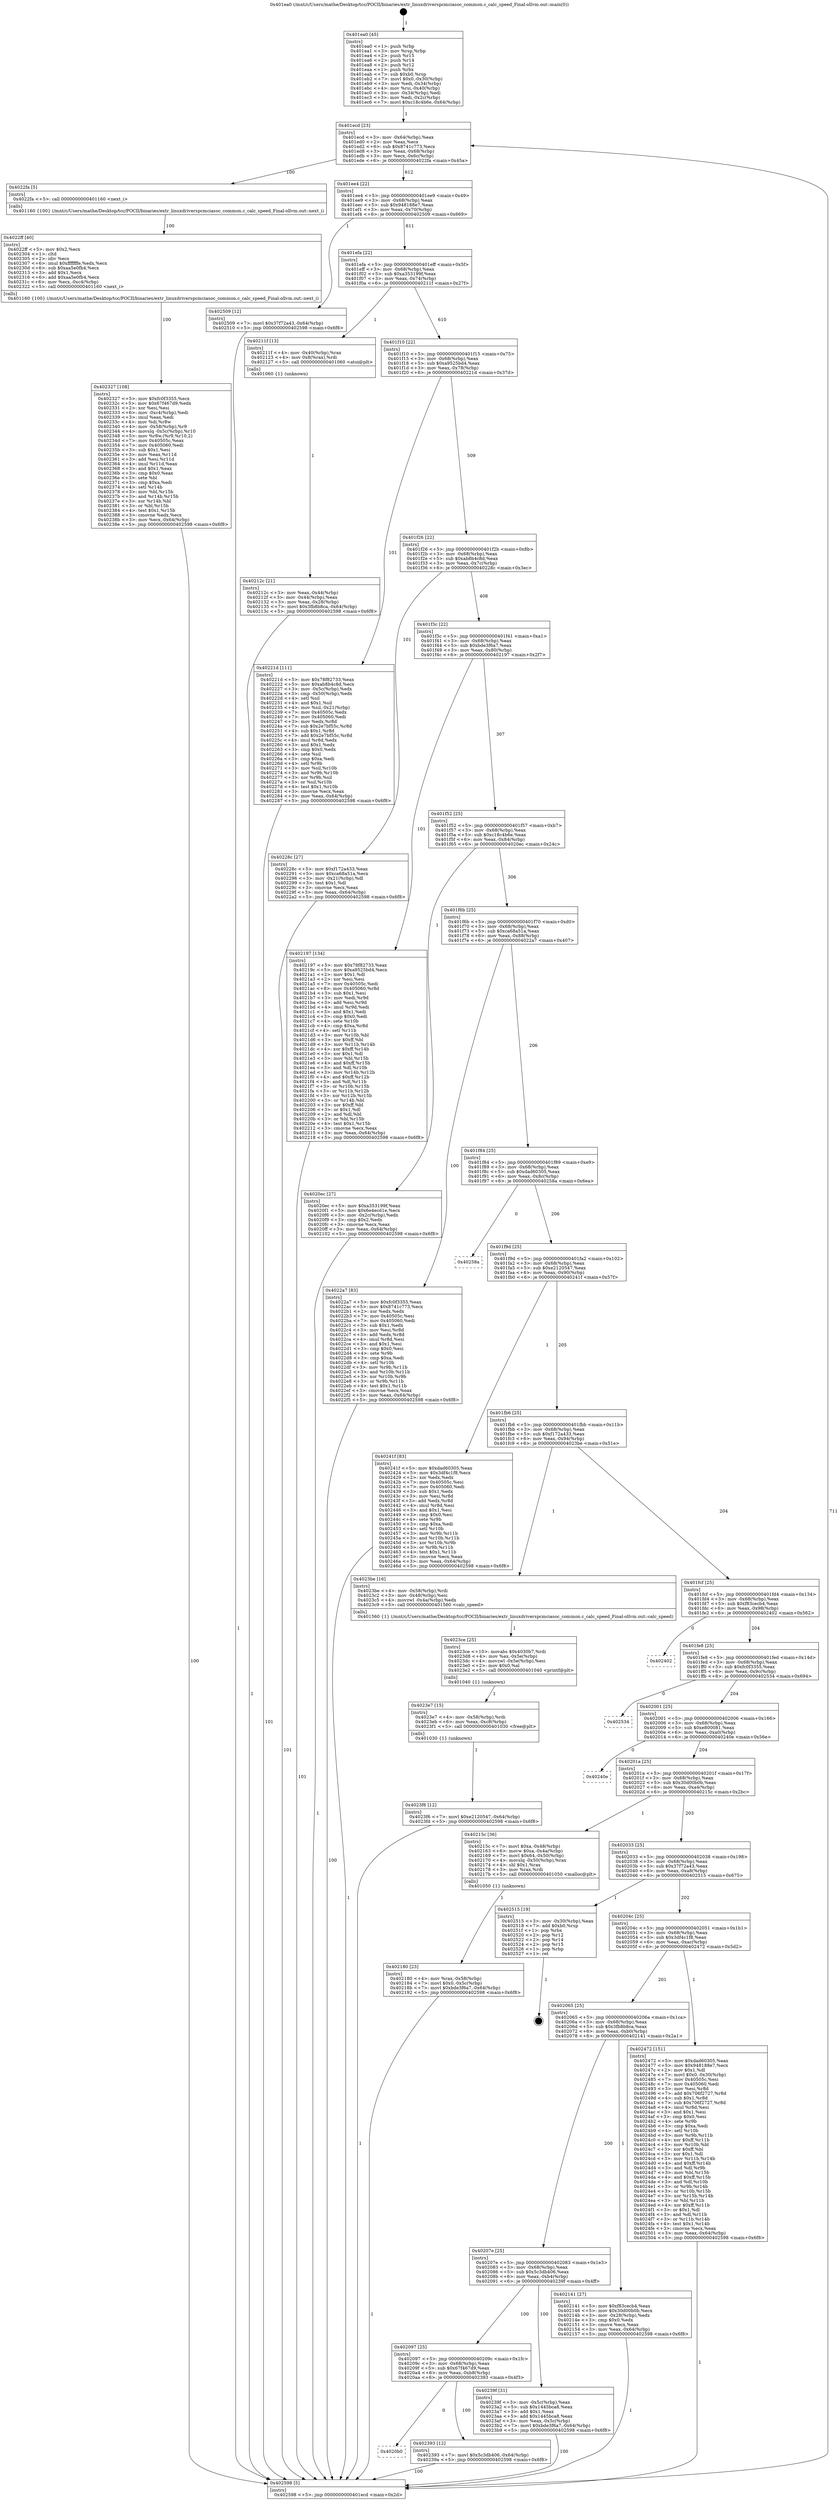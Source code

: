 digraph "0x401ea0" {
  label = "0x401ea0 (/mnt/c/Users/mathe/Desktop/tcc/POCII/binaries/extr_linuxdriverspcmciasoc_common.c_calc_speed_Final-ollvm.out::main(0))"
  labelloc = "t"
  node[shape=record]

  Entry [label="",width=0.3,height=0.3,shape=circle,fillcolor=black,style=filled]
  "0x401ecd" [label="{
     0x401ecd [23]\l
     | [instrs]\l
     &nbsp;&nbsp;0x401ecd \<+3\>: mov -0x64(%rbp),%eax\l
     &nbsp;&nbsp;0x401ed0 \<+2\>: mov %eax,%ecx\l
     &nbsp;&nbsp;0x401ed2 \<+6\>: sub $0x8741c773,%ecx\l
     &nbsp;&nbsp;0x401ed8 \<+3\>: mov %eax,-0x68(%rbp)\l
     &nbsp;&nbsp;0x401edb \<+3\>: mov %ecx,-0x6c(%rbp)\l
     &nbsp;&nbsp;0x401ede \<+6\>: je 00000000004022fa \<main+0x45a\>\l
  }"]
  "0x4022fa" [label="{
     0x4022fa [5]\l
     | [instrs]\l
     &nbsp;&nbsp;0x4022fa \<+5\>: call 0000000000401160 \<next_i\>\l
     | [calls]\l
     &nbsp;&nbsp;0x401160 \{100\} (/mnt/c/Users/mathe/Desktop/tcc/POCII/binaries/extr_linuxdriverspcmciasoc_common.c_calc_speed_Final-ollvm.out::next_i)\l
  }"]
  "0x401ee4" [label="{
     0x401ee4 [22]\l
     | [instrs]\l
     &nbsp;&nbsp;0x401ee4 \<+5\>: jmp 0000000000401ee9 \<main+0x49\>\l
     &nbsp;&nbsp;0x401ee9 \<+3\>: mov -0x68(%rbp),%eax\l
     &nbsp;&nbsp;0x401eec \<+5\>: sub $0x948188e7,%eax\l
     &nbsp;&nbsp;0x401ef1 \<+3\>: mov %eax,-0x70(%rbp)\l
     &nbsp;&nbsp;0x401ef4 \<+6\>: je 0000000000402509 \<main+0x669\>\l
  }"]
  Exit [label="",width=0.3,height=0.3,shape=circle,fillcolor=black,style=filled,peripheries=2]
  "0x402509" [label="{
     0x402509 [12]\l
     | [instrs]\l
     &nbsp;&nbsp;0x402509 \<+7\>: movl $0x37f72a43,-0x64(%rbp)\l
     &nbsp;&nbsp;0x402510 \<+5\>: jmp 0000000000402598 \<main+0x6f8\>\l
  }"]
  "0x401efa" [label="{
     0x401efa [22]\l
     | [instrs]\l
     &nbsp;&nbsp;0x401efa \<+5\>: jmp 0000000000401eff \<main+0x5f\>\l
     &nbsp;&nbsp;0x401eff \<+3\>: mov -0x68(%rbp),%eax\l
     &nbsp;&nbsp;0x401f02 \<+5\>: sub $0xa353199f,%eax\l
     &nbsp;&nbsp;0x401f07 \<+3\>: mov %eax,-0x74(%rbp)\l
     &nbsp;&nbsp;0x401f0a \<+6\>: je 000000000040211f \<main+0x27f\>\l
  }"]
  "0x4023f6" [label="{
     0x4023f6 [12]\l
     | [instrs]\l
     &nbsp;&nbsp;0x4023f6 \<+7\>: movl $0xe2120547,-0x64(%rbp)\l
     &nbsp;&nbsp;0x4023fd \<+5\>: jmp 0000000000402598 \<main+0x6f8\>\l
  }"]
  "0x40211f" [label="{
     0x40211f [13]\l
     | [instrs]\l
     &nbsp;&nbsp;0x40211f \<+4\>: mov -0x40(%rbp),%rax\l
     &nbsp;&nbsp;0x402123 \<+4\>: mov 0x8(%rax),%rdi\l
     &nbsp;&nbsp;0x402127 \<+5\>: call 0000000000401060 \<atoi@plt\>\l
     | [calls]\l
     &nbsp;&nbsp;0x401060 \{1\} (unknown)\l
  }"]
  "0x401f10" [label="{
     0x401f10 [22]\l
     | [instrs]\l
     &nbsp;&nbsp;0x401f10 \<+5\>: jmp 0000000000401f15 \<main+0x75\>\l
     &nbsp;&nbsp;0x401f15 \<+3\>: mov -0x68(%rbp),%eax\l
     &nbsp;&nbsp;0x401f18 \<+5\>: sub $0xa9525bd4,%eax\l
     &nbsp;&nbsp;0x401f1d \<+3\>: mov %eax,-0x78(%rbp)\l
     &nbsp;&nbsp;0x401f20 \<+6\>: je 000000000040221d \<main+0x37d\>\l
  }"]
  "0x4023e7" [label="{
     0x4023e7 [15]\l
     | [instrs]\l
     &nbsp;&nbsp;0x4023e7 \<+4\>: mov -0x58(%rbp),%rdi\l
     &nbsp;&nbsp;0x4023eb \<+6\>: mov %eax,-0xc8(%rbp)\l
     &nbsp;&nbsp;0x4023f1 \<+5\>: call 0000000000401030 \<free@plt\>\l
     | [calls]\l
     &nbsp;&nbsp;0x401030 \{1\} (unknown)\l
  }"]
  "0x40221d" [label="{
     0x40221d [111]\l
     | [instrs]\l
     &nbsp;&nbsp;0x40221d \<+5\>: mov $0x78f82733,%eax\l
     &nbsp;&nbsp;0x402222 \<+5\>: mov $0xab8b4c8d,%ecx\l
     &nbsp;&nbsp;0x402227 \<+3\>: mov -0x5c(%rbp),%edx\l
     &nbsp;&nbsp;0x40222a \<+3\>: cmp -0x50(%rbp),%edx\l
     &nbsp;&nbsp;0x40222d \<+4\>: setl %sil\l
     &nbsp;&nbsp;0x402231 \<+4\>: and $0x1,%sil\l
     &nbsp;&nbsp;0x402235 \<+4\>: mov %sil,-0x21(%rbp)\l
     &nbsp;&nbsp;0x402239 \<+7\>: mov 0x40505c,%edx\l
     &nbsp;&nbsp;0x402240 \<+7\>: mov 0x405060,%edi\l
     &nbsp;&nbsp;0x402247 \<+3\>: mov %edx,%r8d\l
     &nbsp;&nbsp;0x40224a \<+7\>: sub $0x2e7bf55c,%r8d\l
     &nbsp;&nbsp;0x402251 \<+4\>: sub $0x1,%r8d\l
     &nbsp;&nbsp;0x402255 \<+7\>: add $0x2e7bf55c,%r8d\l
     &nbsp;&nbsp;0x40225c \<+4\>: imul %r8d,%edx\l
     &nbsp;&nbsp;0x402260 \<+3\>: and $0x1,%edx\l
     &nbsp;&nbsp;0x402263 \<+3\>: cmp $0x0,%edx\l
     &nbsp;&nbsp;0x402266 \<+4\>: sete %sil\l
     &nbsp;&nbsp;0x40226a \<+3\>: cmp $0xa,%edi\l
     &nbsp;&nbsp;0x40226d \<+4\>: setl %r9b\l
     &nbsp;&nbsp;0x402271 \<+3\>: mov %sil,%r10b\l
     &nbsp;&nbsp;0x402274 \<+3\>: and %r9b,%r10b\l
     &nbsp;&nbsp;0x402277 \<+3\>: xor %r9b,%sil\l
     &nbsp;&nbsp;0x40227a \<+3\>: or %sil,%r10b\l
     &nbsp;&nbsp;0x40227d \<+4\>: test $0x1,%r10b\l
     &nbsp;&nbsp;0x402281 \<+3\>: cmovne %ecx,%eax\l
     &nbsp;&nbsp;0x402284 \<+3\>: mov %eax,-0x64(%rbp)\l
     &nbsp;&nbsp;0x402287 \<+5\>: jmp 0000000000402598 \<main+0x6f8\>\l
  }"]
  "0x401f26" [label="{
     0x401f26 [22]\l
     | [instrs]\l
     &nbsp;&nbsp;0x401f26 \<+5\>: jmp 0000000000401f2b \<main+0x8b\>\l
     &nbsp;&nbsp;0x401f2b \<+3\>: mov -0x68(%rbp),%eax\l
     &nbsp;&nbsp;0x401f2e \<+5\>: sub $0xab8b4c8d,%eax\l
     &nbsp;&nbsp;0x401f33 \<+3\>: mov %eax,-0x7c(%rbp)\l
     &nbsp;&nbsp;0x401f36 \<+6\>: je 000000000040228c \<main+0x3ec\>\l
  }"]
  "0x4023ce" [label="{
     0x4023ce [25]\l
     | [instrs]\l
     &nbsp;&nbsp;0x4023ce \<+10\>: movabs $0x4030b7,%rdi\l
     &nbsp;&nbsp;0x4023d8 \<+4\>: mov %ax,-0x5e(%rbp)\l
     &nbsp;&nbsp;0x4023dc \<+4\>: movzwl -0x5e(%rbp),%esi\l
     &nbsp;&nbsp;0x4023e0 \<+2\>: mov $0x0,%al\l
     &nbsp;&nbsp;0x4023e2 \<+5\>: call 0000000000401040 \<printf@plt\>\l
     | [calls]\l
     &nbsp;&nbsp;0x401040 \{1\} (unknown)\l
  }"]
  "0x40228c" [label="{
     0x40228c [27]\l
     | [instrs]\l
     &nbsp;&nbsp;0x40228c \<+5\>: mov $0xf172a433,%eax\l
     &nbsp;&nbsp;0x402291 \<+5\>: mov $0xca68a51a,%ecx\l
     &nbsp;&nbsp;0x402296 \<+3\>: mov -0x21(%rbp),%dl\l
     &nbsp;&nbsp;0x402299 \<+3\>: test $0x1,%dl\l
     &nbsp;&nbsp;0x40229c \<+3\>: cmovne %ecx,%eax\l
     &nbsp;&nbsp;0x40229f \<+3\>: mov %eax,-0x64(%rbp)\l
     &nbsp;&nbsp;0x4022a2 \<+5\>: jmp 0000000000402598 \<main+0x6f8\>\l
  }"]
  "0x401f3c" [label="{
     0x401f3c [22]\l
     | [instrs]\l
     &nbsp;&nbsp;0x401f3c \<+5\>: jmp 0000000000401f41 \<main+0xa1\>\l
     &nbsp;&nbsp;0x401f41 \<+3\>: mov -0x68(%rbp),%eax\l
     &nbsp;&nbsp;0x401f44 \<+5\>: sub $0xbde3f6a7,%eax\l
     &nbsp;&nbsp;0x401f49 \<+3\>: mov %eax,-0x80(%rbp)\l
     &nbsp;&nbsp;0x401f4c \<+6\>: je 0000000000402197 \<main+0x2f7\>\l
  }"]
  "0x4020b0" [label="{
     0x4020b0\l
  }", style=dashed]
  "0x402197" [label="{
     0x402197 [134]\l
     | [instrs]\l
     &nbsp;&nbsp;0x402197 \<+5\>: mov $0x78f82733,%eax\l
     &nbsp;&nbsp;0x40219c \<+5\>: mov $0xa9525bd4,%ecx\l
     &nbsp;&nbsp;0x4021a1 \<+2\>: mov $0x1,%dl\l
     &nbsp;&nbsp;0x4021a3 \<+2\>: xor %esi,%esi\l
     &nbsp;&nbsp;0x4021a5 \<+7\>: mov 0x40505c,%edi\l
     &nbsp;&nbsp;0x4021ac \<+8\>: mov 0x405060,%r8d\l
     &nbsp;&nbsp;0x4021b4 \<+3\>: sub $0x1,%esi\l
     &nbsp;&nbsp;0x4021b7 \<+3\>: mov %edi,%r9d\l
     &nbsp;&nbsp;0x4021ba \<+3\>: add %esi,%r9d\l
     &nbsp;&nbsp;0x4021bd \<+4\>: imul %r9d,%edi\l
     &nbsp;&nbsp;0x4021c1 \<+3\>: and $0x1,%edi\l
     &nbsp;&nbsp;0x4021c4 \<+3\>: cmp $0x0,%edi\l
     &nbsp;&nbsp;0x4021c7 \<+4\>: sete %r10b\l
     &nbsp;&nbsp;0x4021cb \<+4\>: cmp $0xa,%r8d\l
     &nbsp;&nbsp;0x4021cf \<+4\>: setl %r11b\l
     &nbsp;&nbsp;0x4021d3 \<+3\>: mov %r10b,%bl\l
     &nbsp;&nbsp;0x4021d6 \<+3\>: xor $0xff,%bl\l
     &nbsp;&nbsp;0x4021d9 \<+3\>: mov %r11b,%r14b\l
     &nbsp;&nbsp;0x4021dc \<+4\>: xor $0xff,%r14b\l
     &nbsp;&nbsp;0x4021e0 \<+3\>: xor $0x1,%dl\l
     &nbsp;&nbsp;0x4021e3 \<+3\>: mov %bl,%r15b\l
     &nbsp;&nbsp;0x4021e6 \<+4\>: and $0xff,%r15b\l
     &nbsp;&nbsp;0x4021ea \<+3\>: and %dl,%r10b\l
     &nbsp;&nbsp;0x4021ed \<+3\>: mov %r14b,%r12b\l
     &nbsp;&nbsp;0x4021f0 \<+4\>: and $0xff,%r12b\l
     &nbsp;&nbsp;0x4021f4 \<+3\>: and %dl,%r11b\l
     &nbsp;&nbsp;0x4021f7 \<+3\>: or %r10b,%r15b\l
     &nbsp;&nbsp;0x4021fa \<+3\>: or %r11b,%r12b\l
     &nbsp;&nbsp;0x4021fd \<+3\>: xor %r12b,%r15b\l
     &nbsp;&nbsp;0x402200 \<+3\>: or %r14b,%bl\l
     &nbsp;&nbsp;0x402203 \<+3\>: xor $0xff,%bl\l
     &nbsp;&nbsp;0x402206 \<+3\>: or $0x1,%dl\l
     &nbsp;&nbsp;0x402209 \<+2\>: and %dl,%bl\l
     &nbsp;&nbsp;0x40220b \<+3\>: or %bl,%r15b\l
     &nbsp;&nbsp;0x40220e \<+4\>: test $0x1,%r15b\l
     &nbsp;&nbsp;0x402212 \<+3\>: cmovne %ecx,%eax\l
     &nbsp;&nbsp;0x402215 \<+3\>: mov %eax,-0x64(%rbp)\l
     &nbsp;&nbsp;0x402218 \<+5\>: jmp 0000000000402598 \<main+0x6f8\>\l
  }"]
  "0x401f52" [label="{
     0x401f52 [25]\l
     | [instrs]\l
     &nbsp;&nbsp;0x401f52 \<+5\>: jmp 0000000000401f57 \<main+0xb7\>\l
     &nbsp;&nbsp;0x401f57 \<+3\>: mov -0x68(%rbp),%eax\l
     &nbsp;&nbsp;0x401f5a \<+5\>: sub $0xc18c4b6e,%eax\l
     &nbsp;&nbsp;0x401f5f \<+6\>: mov %eax,-0x84(%rbp)\l
     &nbsp;&nbsp;0x401f65 \<+6\>: je 00000000004020ec \<main+0x24c\>\l
  }"]
  "0x402393" [label="{
     0x402393 [12]\l
     | [instrs]\l
     &nbsp;&nbsp;0x402393 \<+7\>: movl $0x5c3db406,-0x64(%rbp)\l
     &nbsp;&nbsp;0x40239a \<+5\>: jmp 0000000000402598 \<main+0x6f8\>\l
  }"]
  "0x4020ec" [label="{
     0x4020ec [27]\l
     | [instrs]\l
     &nbsp;&nbsp;0x4020ec \<+5\>: mov $0xa353199f,%eax\l
     &nbsp;&nbsp;0x4020f1 \<+5\>: mov $0x6e4ecd1e,%ecx\l
     &nbsp;&nbsp;0x4020f6 \<+3\>: mov -0x2c(%rbp),%edx\l
     &nbsp;&nbsp;0x4020f9 \<+3\>: cmp $0x2,%edx\l
     &nbsp;&nbsp;0x4020fc \<+3\>: cmovne %ecx,%eax\l
     &nbsp;&nbsp;0x4020ff \<+3\>: mov %eax,-0x64(%rbp)\l
     &nbsp;&nbsp;0x402102 \<+5\>: jmp 0000000000402598 \<main+0x6f8\>\l
  }"]
  "0x401f6b" [label="{
     0x401f6b [25]\l
     | [instrs]\l
     &nbsp;&nbsp;0x401f6b \<+5\>: jmp 0000000000401f70 \<main+0xd0\>\l
     &nbsp;&nbsp;0x401f70 \<+3\>: mov -0x68(%rbp),%eax\l
     &nbsp;&nbsp;0x401f73 \<+5\>: sub $0xca68a51a,%eax\l
     &nbsp;&nbsp;0x401f78 \<+6\>: mov %eax,-0x88(%rbp)\l
     &nbsp;&nbsp;0x401f7e \<+6\>: je 00000000004022a7 \<main+0x407\>\l
  }"]
  "0x402598" [label="{
     0x402598 [5]\l
     | [instrs]\l
     &nbsp;&nbsp;0x402598 \<+5\>: jmp 0000000000401ecd \<main+0x2d\>\l
  }"]
  "0x401ea0" [label="{
     0x401ea0 [45]\l
     | [instrs]\l
     &nbsp;&nbsp;0x401ea0 \<+1\>: push %rbp\l
     &nbsp;&nbsp;0x401ea1 \<+3\>: mov %rsp,%rbp\l
     &nbsp;&nbsp;0x401ea4 \<+2\>: push %r15\l
     &nbsp;&nbsp;0x401ea6 \<+2\>: push %r14\l
     &nbsp;&nbsp;0x401ea8 \<+2\>: push %r12\l
     &nbsp;&nbsp;0x401eaa \<+1\>: push %rbx\l
     &nbsp;&nbsp;0x401eab \<+7\>: sub $0xb0,%rsp\l
     &nbsp;&nbsp;0x401eb2 \<+7\>: movl $0x0,-0x30(%rbp)\l
     &nbsp;&nbsp;0x401eb9 \<+3\>: mov %edi,-0x34(%rbp)\l
     &nbsp;&nbsp;0x401ebc \<+4\>: mov %rsi,-0x40(%rbp)\l
     &nbsp;&nbsp;0x401ec0 \<+3\>: mov -0x34(%rbp),%edi\l
     &nbsp;&nbsp;0x401ec3 \<+3\>: mov %edi,-0x2c(%rbp)\l
     &nbsp;&nbsp;0x401ec6 \<+7\>: movl $0xc18c4b6e,-0x64(%rbp)\l
  }"]
  "0x40212c" [label="{
     0x40212c [21]\l
     | [instrs]\l
     &nbsp;&nbsp;0x40212c \<+3\>: mov %eax,-0x44(%rbp)\l
     &nbsp;&nbsp;0x40212f \<+3\>: mov -0x44(%rbp),%eax\l
     &nbsp;&nbsp;0x402132 \<+3\>: mov %eax,-0x28(%rbp)\l
     &nbsp;&nbsp;0x402135 \<+7\>: movl $0x3fb8b8ca,-0x64(%rbp)\l
     &nbsp;&nbsp;0x40213c \<+5\>: jmp 0000000000402598 \<main+0x6f8\>\l
  }"]
  "0x402097" [label="{
     0x402097 [25]\l
     | [instrs]\l
     &nbsp;&nbsp;0x402097 \<+5\>: jmp 000000000040209c \<main+0x1fc\>\l
     &nbsp;&nbsp;0x40209c \<+3\>: mov -0x68(%rbp),%eax\l
     &nbsp;&nbsp;0x40209f \<+5\>: sub $0x67f467d9,%eax\l
     &nbsp;&nbsp;0x4020a4 \<+6\>: mov %eax,-0xb8(%rbp)\l
     &nbsp;&nbsp;0x4020aa \<+6\>: je 0000000000402393 \<main+0x4f3\>\l
  }"]
  "0x4022a7" [label="{
     0x4022a7 [83]\l
     | [instrs]\l
     &nbsp;&nbsp;0x4022a7 \<+5\>: mov $0xfc0f3355,%eax\l
     &nbsp;&nbsp;0x4022ac \<+5\>: mov $0x8741c773,%ecx\l
     &nbsp;&nbsp;0x4022b1 \<+2\>: xor %edx,%edx\l
     &nbsp;&nbsp;0x4022b3 \<+7\>: mov 0x40505c,%esi\l
     &nbsp;&nbsp;0x4022ba \<+7\>: mov 0x405060,%edi\l
     &nbsp;&nbsp;0x4022c1 \<+3\>: sub $0x1,%edx\l
     &nbsp;&nbsp;0x4022c4 \<+3\>: mov %esi,%r8d\l
     &nbsp;&nbsp;0x4022c7 \<+3\>: add %edx,%r8d\l
     &nbsp;&nbsp;0x4022ca \<+4\>: imul %r8d,%esi\l
     &nbsp;&nbsp;0x4022ce \<+3\>: and $0x1,%esi\l
     &nbsp;&nbsp;0x4022d1 \<+3\>: cmp $0x0,%esi\l
     &nbsp;&nbsp;0x4022d4 \<+4\>: sete %r9b\l
     &nbsp;&nbsp;0x4022d8 \<+3\>: cmp $0xa,%edi\l
     &nbsp;&nbsp;0x4022db \<+4\>: setl %r10b\l
     &nbsp;&nbsp;0x4022df \<+3\>: mov %r9b,%r11b\l
     &nbsp;&nbsp;0x4022e2 \<+3\>: and %r10b,%r11b\l
     &nbsp;&nbsp;0x4022e5 \<+3\>: xor %r10b,%r9b\l
     &nbsp;&nbsp;0x4022e8 \<+3\>: or %r9b,%r11b\l
     &nbsp;&nbsp;0x4022eb \<+4\>: test $0x1,%r11b\l
     &nbsp;&nbsp;0x4022ef \<+3\>: cmovne %ecx,%eax\l
     &nbsp;&nbsp;0x4022f2 \<+3\>: mov %eax,-0x64(%rbp)\l
     &nbsp;&nbsp;0x4022f5 \<+5\>: jmp 0000000000402598 \<main+0x6f8\>\l
  }"]
  "0x401f84" [label="{
     0x401f84 [25]\l
     | [instrs]\l
     &nbsp;&nbsp;0x401f84 \<+5\>: jmp 0000000000401f89 \<main+0xe9\>\l
     &nbsp;&nbsp;0x401f89 \<+3\>: mov -0x68(%rbp),%eax\l
     &nbsp;&nbsp;0x401f8c \<+5\>: sub $0xdad60305,%eax\l
     &nbsp;&nbsp;0x401f91 \<+6\>: mov %eax,-0x8c(%rbp)\l
     &nbsp;&nbsp;0x401f97 \<+6\>: je 000000000040258a \<main+0x6ea\>\l
  }"]
  "0x40239f" [label="{
     0x40239f [31]\l
     | [instrs]\l
     &nbsp;&nbsp;0x40239f \<+3\>: mov -0x5c(%rbp),%eax\l
     &nbsp;&nbsp;0x4023a2 \<+5\>: sub $0x1445bca8,%eax\l
     &nbsp;&nbsp;0x4023a7 \<+3\>: add $0x1,%eax\l
     &nbsp;&nbsp;0x4023aa \<+5\>: add $0x1445bca8,%eax\l
     &nbsp;&nbsp;0x4023af \<+3\>: mov %eax,-0x5c(%rbp)\l
     &nbsp;&nbsp;0x4023b2 \<+7\>: movl $0xbde3f6a7,-0x64(%rbp)\l
     &nbsp;&nbsp;0x4023b9 \<+5\>: jmp 0000000000402598 \<main+0x6f8\>\l
  }"]
  "0x40258a" [label="{
     0x40258a\l
  }", style=dashed]
  "0x401f9d" [label="{
     0x401f9d [25]\l
     | [instrs]\l
     &nbsp;&nbsp;0x401f9d \<+5\>: jmp 0000000000401fa2 \<main+0x102\>\l
     &nbsp;&nbsp;0x401fa2 \<+3\>: mov -0x68(%rbp),%eax\l
     &nbsp;&nbsp;0x401fa5 \<+5\>: sub $0xe2120547,%eax\l
     &nbsp;&nbsp;0x401faa \<+6\>: mov %eax,-0x90(%rbp)\l
     &nbsp;&nbsp;0x401fb0 \<+6\>: je 000000000040241f \<main+0x57f\>\l
  }"]
  "0x402327" [label="{
     0x402327 [108]\l
     | [instrs]\l
     &nbsp;&nbsp;0x402327 \<+5\>: mov $0xfc0f3355,%ecx\l
     &nbsp;&nbsp;0x40232c \<+5\>: mov $0x67f467d9,%edx\l
     &nbsp;&nbsp;0x402331 \<+2\>: xor %esi,%esi\l
     &nbsp;&nbsp;0x402333 \<+6\>: mov -0xc4(%rbp),%edi\l
     &nbsp;&nbsp;0x402339 \<+3\>: imul %eax,%edi\l
     &nbsp;&nbsp;0x40233c \<+4\>: mov %di,%r8w\l
     &nbsp;&nbsp;0x402340 \<+4\>: mov -0x58(%rbp),%r9\l
     &nbsp;&nbsp;0x402344 \<+4\>: movslq -0x5c(%rbp),%r10\l
     &nbsp;&nbsp;0x402348 \<+5\>: mov %r8w,(%r9,%r10,2)\l
     &nbsp;&nbsp;0x40234d \<+7\>: mov 0x40505c,%eax\l
     &nbsp;&nbsp;0x402354 \<+7\>: mov 0x405060,%edi\l
     &nbsp;&nbsp;0x40235b \<+3\>: sub $0x1,%esi\l
     &nbsp;&nbsp;0x40235e \<+3\>: mov %eax,%r11d\l
     &nbsp;&nbsp;0x402361 \<+3\>: add %esi,%r11d\l
     &nbsp;&nbsp;0x402364 \<+4\>: imul %r11d,%eax\l
     &nbsp;&nbsp;0x402368 \<+3\>: and $0x1,%eax\l
     &nbsp;&nbsp;0x40236b \<+3\>: cmp $0x0,%eax\l
     &nbsp;&nbsp;0x40236e \<+3\>: sete %bl\l
     &nbsp;&nbsp;0x402371 \<+3\>: cmp $0xa,%edi\l
     &nbsp;&nbsp;0x402374 \<+4\>: setl %r14b\l
     &nbsp;&nbsp;0x402378 \<+3\>: mov %bl,%r15b\l
     &nbsp;&nbsp;0x40237b \<+3\>: and %r14b,%r15b\l
     &nbsp;&nbsp;0x40237e \<+3\>: xor %r14b,%bl\l
     &nbsp;&nbsp;0x402381 \<+3\>: or %bl,%r15b\l
     &nbsp;&nbsp;0x402384 \<+4\>: test $0x1,%r15b\l
     &nbsp;&nbsp;0x402388 \<+3\>: cmovne %edx,%ecx\l
     &nbsp;&nbsp;0x40238b \<+3\>: mov %ecx,-0x64(%rbp)\l
     &nbsp;&nbsp;0x40238e \<+5\>: jmp 0000000000402598 \<main+0x6f8\>\l
  }"]
  "0x40241f" [label="{
     0x40241f [83]\l
     | [instrs]\l
     &nbsp;&nbsp;0x40241f \<+5\>: mov $0xdad60305,%eax\l
     &nbsp;&nbsp;0x402424 \<+5\>: mov $0x3df4c1f8,%ecx\l
     &nbsp;&nbsp;0x402429 \<+2\>: xor %edx,%edx\l
     &nbsp;&nbsp;0x40242b \<+7\>: mov 0x40505c,%esi\l
     &nbsp;&nbsp;0x402432 \<+7\>: mov 0x405060,%edi\l
     &nbsp;&nbsp;0x402439 \<+3\>: sub $0x1,%edx\l
     &nbsp;&nbsp;0x40243c \<+3\>: mov %esi,%r8d\l
     &nbsp;&nbsp;0x40243f \<+3\>: add %edx,%r8d\l
     &nbsp;&nbsp;0x402442 \<+4\>: imul %r8d,%esi\l
     &nbsp;&nbsp;0x402446 \<+3\>: and $0x1,%esi\l
     &nbsp;&nbsp;0x402449 \<+3\>: cmp $0x0,%esi\l
     &nbsp;&nbsp;0x40244c \<+4\>: sete %r9b\l
     &nbsp;&nbsp;0x402450 \<+3\>: cmp $0xa,%edi\l
     &nbsp;&nbsp;0x402453 \<+4\>: setl %r10b\l
     &nbsp;&nbsp;0x402457 \<+3\>: mov %r9b,%r11b\l
     &nbsp;&nbsp;0x40245a \<+3\>: and %r10b,%r11b\l
     &nbsp;&nbsp;0x40245d \<+3\>: xor %r10b,%r9b\l
     &nbsp;&nbsp;0x402460 \<+3\>: or %r9b,%r11b\l
     &nbsp;&nbsp;0x402463 \<+4\>: test $0x1,%r11b\l
     &nbsp;&nbsp;0x402467 \<+3\>: cmovne %ecx,%eax\l
     &nbsp;&nbsp;0x40246a \<+3\>: mov %eax,-0x64(%rbp)\l
     &nbsp;&nbsp;0x40246d \<+5\>: jmp 0000000000402598 \<main+0x6f8\>\l
  }"]
  "0x401fb6" [label="{
     0x401fb6 [25]\l
     | [instrs]\l
     &nbsp;&nbsp;0x401fb6 \<+5\>: jmp 0000000000401fbb \<main+0x11b\>\l
     &nbsp;&nbsp;0x401fbb \<+3\>: mov -0x68(%rbp),%eax\l
     &nbsp;&nbsp;0x401fbe \<+5\>: sub $0xf172a433,%eax\l
     &nbsp;&nbsp;0x401fc3 \<+6\>: mov %eax,-0x94(%rbp)\l
     &nbsp;&nbsp;0x401fc9 \<+6\>: je 00000000004023be \<main+0x51e\>\l
  }"]
  "0x4022ff" [label="{
     0x4022ff [40]\l
     | [instrs]\l
     &nbsp;&nbsp;0x4022ff \<+5\>: mov $0x2,%ecx\l
     &nbsp;&nbsp;0x402304 \<+1\>: cltd\l
     &nbsp;&nbsp;0x402305 \<+2\>: idiv %ecx\l
     &nbsp;&nbsp;0x402307 \<+6\>: imul $0xfffffffe,%edx,%ecx\l
     &nbsp;&nbsp;0x40230d \<+6\>: sub $0xaa5e0fb4,%ecx\l
     &nbsp;&nbsp;0x402313 \<+3\>: add $0x1,%ecx\l
     &nbsp;&nbsp;0x402316 \<+6\>: add $0xaa5e0fb4,%ecx\l
     &nbsp;&nbsp;0x40231c \<+6\>: mov %ecx,-0xc4(%rbp)\l
     &nbsp;&nbsp;0x402322 \<+5\>: call 0000000000401160 \<next_i\>\l
     | [calls]\l
     &nbsp;&nbsp;0x401160 \{100\} (/mnt/c/Users/mathe/Desktop/tcc/POCII/binaries/extr_linuxdriverspcmciasoc_common.c_calc_speed_Final-ollvm.out::next_i)\l
  }"]
  "0x4023be" [label="{
     0x4023be [16]\l
     | [instrs]\l
     &nbsp;&nbsp;0x4023be \<+4\>: mov -0x58(%rbp),%rdi\l
     &nbsp;&nbsp;0x4023c2 \<+3\>: mov -0x48(%rbp),%esi\l
     &nbsp;&nbsp;0x4023c5 \<+4\>: movzwl -0x4a(%rbp),%edx\l
     &nbsp;&nbsp;0x4023c9 \<+5\>: call 0000000000401560 \<calc_speed\>\l
     | [calls]\l
     &nbsp;&nbsp;0x401560 \{1\} (/mnt/c/Users/mathe/Desktop/tcc/POCII/binaries/extr_linuxdriverspcmciasoc_common.c_calc_speed_Final-ollvm.out::calc_speed)\l
  }"]
  "0x401fcf" [label="{
     0x401fcf [25]\l
     | [instrs]\l
     &nbsp;&nbsp;0x401fcf \<+5\>: jmp 0000000000401fd4 \<main+0x134\>\l
     &nbsp;&nbsp;0x401fd4 \<+3\>: mov -0x68(%rbp),%eax\l
     &nbsp;&nbsp;0x401fd7 \<+5\>: sub $0xf83cecb4,%eax\l
     &nbsp;&nbsp;0x401fdc \<+6\>: mov %eax,-0x98(%rbp)\l
     &nbsp;&nbsp;0x401fe2 \<+6\>: je 0000000000402402 \<main+0x562\>\l
  }"]
  "0x402180" [label="{
     0x402180 [23]\l
     | [instrs]\l
     &nbsp;&nbsp;0x402180 \<+4\>: mov %rax,-0x58(%rbp)\l
     &nbsp;&nbsp;0x402184 \<+7\>: movl $0x0,-0x5c(%rbp)\l
     &nbsp;&nbsp;0x40218b \<+7\>: movl $0xbde3f6a7,-0x64(%rbp)\l
     &nbsp;&nbsp;0x402192 \<+5\>: jmp 0000000000402598 \<main+0x6f8\>\l
  }"]
  "0x402402" [label="{
     0x402402\l
  }", style=dashed]
  "0x401fe8" [label="{
     0x401fe8 [25]\l
     | [instrs]\l
     &nbsp;&nbsp;0x401fe8 \<+5\>: jmp 0000000000401fed \<main+0x14d\>\l
     &nbsp;&nbsp;0x401fed \<+3\>: mov -0x68(%rbp),%eax\l
     &nbsp;&nbsp;0x401ff0 \<+5\>: sub $0xfc0f3355,%eax\l
     &nbsp;&nbsp;0x401ff5 \<+6\>: mov %eax,-0x9c(%rbp)\l
     &nbsp;&nbsp;0x401ffb \<+6\>: je 0000000000402534 \<main+0x694\>\l
  }"]
  "0x40207e" [label="{
     0x40207e [25]\l
     | [instrs]\l
     &nbsp;&nbsp;0x40207e \<+5\>: jmp 0000000000402083 \<main+0x1e3\>\l
     &nbsp;&nbsp;0x402083 \<+3\>: mov -0x68(%rbp),%eax\l
     &nbsp;&nbsp;0x402086 \<+5\>: sub $0x5c3db406,%eax\l
     &nbsp;&nbsp;0x40208b \<+6\>: mov %eax,-0xb4(%rbp)\l
     &nbsp;&nbsp;0x402091 \<+6\>: je 000000000040239f \<main+0x4ff\>\l
  }"]
  "0x402534" [label="{
     0x402534\l
  }", style=dashed]
  "0x402001" [label="{
     0x402001 [25]\l
     | [instrs]\l
     &nbsp;&nbsp;0x402001 \<+5\>: jmp 0000000000402006 \<main+0x166\>\l
     &nbsp;&nbsp;0x402006 \<+3\>: mov -0x68(%rbp),%eax\l
     &nbsp;&nbsp;0x402009 \<+5\>: sub $0xe800081,%eax\l
     &nbsp;&nbsp;0x40200e \<+6\>: mov %eax,-0xa0(%rbp)\l
     &nbsp;&nbsp;0x402014 \<+6\>: je 000000000040240e \<main+0x56e\>\l
  }"]
  "0x402141" [label="{
     0x402141 [27]\l
     | [instrs]\l
     &nbsp;&nbsp;0x402141 \<+5\>: mov $0xf83cecb4,%eax\l
     &nbsp;&nbsp;0x402146 \<+5\>: mov $0x30d00b0b,%ecx\l
     &nbsp;&nbsp;0x40214b \<+3\>: mov -0x28(%rbp),%edx\l
     &nbsp;&nbsp;0x40214e \<+3\>: cmp $0x0,%edx\l
     &nbsp;&nbsp;0x402151 \<+3\>: cmove %ecx,%eax\l
     &nbsp;&nbsp;0x402154 \<+3\>: mov %eax,-0x64(%rbp)\l
     &nbsp;&nbsp;0x402157 \<+5\>: jmp 0000000000402598 \<main+0x6f8\>\l
  }"]
  "0x40240e" [label="{
     0x40240e\l
  }", style=dashed]
  "0x40201a" [label="{
     0x40201a [25]\l
     | [instrs]\l
     &nbsp;&nbsp;0x40201a \<+5\>: jmp 000000000040201f \<main+0x17f\>\l
     &nbsp;&nbsp;0x40201f \<+3\>: mov -0x68(%rbp),%eax\l
     &nbsp;&nbsp;0x402022 \<+5\>: sub $0x30d00b0b,%eax\l
     &nbsp;&nbsp;0x402027 \<+6\>: mov %eax,-0xa4(%rbp)\l
     &nbsp;&nbsp;0x40202d \<+6\>: je 000000000040215c \<main+0x2bc\>\l
  }"]
  "0x402065" [label="{
     0x402065 [25]\l
     | [instrs]\l
     &nbsp;&nbsp;0x402065 \<+5\>: jmp 000000000040206a \<main+0x1ca\>\l
     &nbsp;&nbsp;0x40206a \<+3\>: mov -0x68(%rbp),%eax\l
     &nbsp;&nbsp;0x40206d \<+5\>: sub $0x3fb8b8ca,%eax\l
     &nbsp;&nbsp;0x402072 \<+6\>: mov %eax,-0xb0(%rbp)\l
     &nbsp;&nbsp;0x402078 \<+6\>: je 0000000000402141 \<main+0x2a1\>\l
  }"]
  "0x40215c" [label="{
     0x40215c [36]\l
     | [instrs]\l
     &nbsp;&nbsp;0x40215c \<+7\>: movl $0xa,-0x48(%rbp)\l
     &nbsp;&nbsp;0x402163 \<+6\>: movw $0xa,-0x4a(%rbp)\l
     &nbsp;&nbsp;0x402169 \<+7\>: movl $0x64,-0x50(%rbp)\l
     &nbsp;&nbsp;0x402170 \<+4\>: movslq -0x50(%rbp),%rax\l
     &nbsp;&nbsp;0x402174 \<+4\>: shl $0x1,%rax\l
     &nbsp;&nbsp;0x402178 \<+3\>: mov %rax,%rdi\l
     &nbsp;&nbsp;0x40217b \<+5\>: call 0000000000401050 \<malloc@plt\>\l
     | [calls]\l
     &nbsp;&nbsp;0x401050 \{1\} (unknown)\l
  }"]
  "0x402033" [label="{
     0x402033 [25]\l
     | [instrs]\l
     &nbsp;&nbsp;0x402033 \<+5\>: jmp 0000000000402038 \<main+0x198\>\l
     &nbsp;&nbsp;0x402038 \<+3\>: mov -0x68(%rbp),%eax\l
     &nbsp;&nbsp;0x40203b \<+5\>: sub $0x37f72a43,%eax\l
     &nbsp;&nbsp;0x402040 \<+6\>: mov %eax,-0xa8(%rbp)\l
     &nbsp;&nbsp;0x402046 \<+6\>: je 0000000000402515 \<main+0x675\>\l
  }"]
  "0x402472" [label="{
     0x402472 [151]\l
     | [instrs]\l
     &nbsp;&nbsp;0x402472 \<+5\>: mov $0xdad60305,%eax\l
     &nbsp;&nbsp;0x402477 \<+5\>: mov $0x948188e7,%ecx\l
     &nbsp;&nbsp;0x40247c \<+2\>: mov $0x1,%dl\l
     &nbsp;&nbsp;0x40247e \<+7\>: movl $0x0,-0x30(%rbp)\l
     &nbsp;&nbsp;0x402485 \<+7\>: mov 0x40505c,%esi\l
     &nbsp;&nbsp;0x40248c \<+7\>: mov 0x405060,%edi\l
     &nbsp;&nbsp;0x402493 \<+3\>: mov %esi,%r8d\l
     &nbsp;&nbsp;0x402496 \<+7\>: add $0x706f2727,%r8d\l
     &nbsp;&nbsp;0x40249d \<+4\>: sub $0x1,%r8d\l
     &nbsp;&nbsp;0x4024a1 \<+7\>: sub $0x706f2727,%r8d\l
     &nbsp;&nbsp;0x4024a8 \<+4\>: imul %r8d,%esi\l
     &nbsp;&nbsp;0x4024ac \<+3\>: and $0x1,%esi\l
     &nbsp;&nbsp;0x4024af \<+3\>: cmp $0x0,%esi\l
     &nbsp;&nbsp;0x4024b2 \<+4\>: sete %r9b\l
     &nbsp;&nbsp;0x4024b6 \<+3\>: cmp $0xa,%edi\l
     &nbsp;&nbsp;0x4024b9 \<+4\>: setl %r10b\l
     &nbsp;&nbsp;0x4024bd \<+3\>: mov %r9b,%r11b\l
     &nbsp;&nbsp;0x4024c0 \<+4\>: xor $0xff,%r11b\l
     &nbsp;&nbsp;0x4024c4 \<+3\>: mov %r10b,%bl\l
     &nbsp;&nbsp;0x4024c7 \<+3\>: xor $0xff,%bl\l
     &nbsp;&nbsp;0x4024ca \<+3\>: xor $0x1,%dl\l
     &nbsp;&nbsp;0x4024cd \<+3\>: mov %r11b,%r14b\l
     &nbsp;&nbsp;0x4024d0 \<+4\>: and $0xff,%r14b\l
     &nbsp;&nbsp;0x4024d4 \<+3\>: and %dl,%r9b\l
     &nbsp;&nbsp;0x4024d7 \<+3\>: mov %bl,%r15b\l
     &nbsp;&nbsp;0x4024da \<+4\>: and $0xff,%r15b\l
     &nbsp;&nbsp;0x4024de \<+3\>: and %dl,%r10b\l
     &nbsp;&nbsp;0x4024e1 \<+3\>: or %r9b,%r14b\l
     &nbsp;&nbsp;0x4024e4 \<+3\>: or %r10b,%r15b\l
     &nbsp;&nbsp;0x4024e7 \<+3\>: xor %r15b,%r14b\l
     &nbsp;&nbsp;0x4024ea \<+3\>: or %bl,%r11b\l
     &nbsp;&nbsp;0x4024ed \<+4\>: xor $0xff,%r11b\l
     &nbsp;&nbsp;0x4024f1 \<+3\>: or $0x1,%dl\l
     &nbsp;&nbsp;0x4024f4 \<+3\>: and %dl,%r11b\l
     &nbsp;&nbsp;0x4024f7 \<+3\>: or %r11b,%r14b\l
     &nbsp;&nbsp;0x4024fa \<+4\>: test $0x1,%r14b\l
     &nbsp;&nbsp;0x4024fe \<+3\>: cmovne %ecx,%eax\l
     &nbsp;&nbsp;0x402501 \<+3\>: mov %eax,-0x64(%rbp)\l
     &nbsp;&nbsp;0x402504 \<+5\>: jmp 0000000000402598 \<main+0x6f8\>\l
  }"]
  "0x402515" [label="{
     0x402515 [19]\l
     | [instrs]\l
     &nbsp;&nbsp;0x402515 \<+3\>: mov -0x30(%rbp),%eax\l
     &nbsp;&nbsp;0x402518 \<+7\>: add $0xb0,%rsp\l
     &nbsp;&nbsp;0x40251f \<+1\>: pop %rbx\l
     &nbsp;&nbsp;0x402520 \<+2\>: pop %r12\l
     &nbsp;&nbsp;0x402522 \<+2\>: pop %r14\l
     &nbsp;&nbsp;0x402524 \<+2\>: pop %r15\l
     &nbsp;&nbsp;0x402526 \<+1\>: pop %rbp\l
     &nbsp;&nbsp;0x402527 \<+1\>: ret\l
  }"]
  "0x40204c" [label="{
     0x40204c [25]\l
     | [instrs]\l
     &nbsp;&nbsp;0x40204c \<+5\>: jmp 0000000000402051 \<main+0x1b1\>\l
     &nbsp;&nbsp;0x402051 \<+3\>: mov -0x68(%rbp),%eax\l
     &nbsp;&nbsp;0x402054 \<+5\>: sub $0x3df4c1f8,%eax\l
     &nbsp;&nbsp;0x402059 \<+6\>: mov %eax,-0xac(%rbp)\l
     &nbsp;&nbsp;0x40205f \<+6\>: je 0000000000402472 \<main+0x5d2\>\l
  }"]
  Entry -> "0x401ea0" [label=" 1"]
  "0x401ecd" -> "0x4022fa" [label=" 100"]
  "0x401ecd" -> "0x401ee4" [label=" 612"]
  "0x402515" -> Exit [label=" 1"]
  "0x401ee4" -> "0x402509" [label=" 1"]
  "0x401ee4" -> "0x401efa" [label=" 611"]
  "0x402509" -> "0x402598" [label=" 1"]
  "0x401efa" -> "0x40211f" [label=" 1"]
  "0x401efa" -> "0x401f10" [label=" 610"]
  "0x402472" -> "0x402598" [label=" 1"]
  "0x401f10" -> "0x40221d" [label=" 101"]
  "0x401f10" -> "0x401f26" [label=" 509"]
  "0x40241f" -> "0x402598" [label=" 1"]
  "0x401f26" -> "0x40228c" [label=" 101"]
  "0x401f26" -> "0x401f3c" [label=" 408"]
  "0x4023f6" -> "0x402598" [label=" 1"]
  "0x401f3c" -> "0x402197" [label=" 101"]
  "0x401f3c" -> "0x401f52" [label=" 307"]
  "0x4023e7" -> "0x4023f6" [label=" 1"]
  "0x401f52" -> "0x4020ec" [label=" 1"]
  "0x401f52" -> "0x401f6b" [label=" 306"]
  "0x4020ec" -> "0x402598" [label=" 1"]
  "0x401ea0" -> "0x401ecd" [label=" 1"]
  "0x402598" -> "0x401ecd" [label=" 711"]
  "0x40211f" -> "0x40212c" [label=" 1"]
  "0x40212c" -> "0x402598" [label=" 1"]
  "0x4023ce" -> "0x4023e7" [label=" 1"]
  "0x401f6b" -> "0x4022a7" [label=" 100"]
  "0x401f6b" -> "0x401f84" [label=" 206"]
  "0x40239f" -> "0x402598" [label=" 100"]
  "0x401f84" -> "0x40258a" [label=" 0"]
  "0x401f84" -> "0x401f9d" [label=" 206"]
  "0x402393" -> "0x402598" [label=" 100"]
  "0x401f9d" -> "0x40241f" [label=" 1"]
  "0x401f9d" -> "0x401fb6" [label=" 205"]
  "0x402097" -> "0x402393" [label=" 100"]
  "0x401fb6" -> "0x4023be" [label=" 1"]
  "0x401fb6" -> "0x401fcf" [label=" 204"]
  "0x4023be" -> "0x4023ce" [label=" 1"]
  "0x401fcf" -> "0x402402" [label=" 0"]
  "0x401fcf" -> "0x401fe8" [label=" 204"]
  "0x40207e" -> "0x402097" [label=" 100"]
  "0x401fe8" -> "0x402534" [label=" 0"]
  "0x401fe8" -> "0x402001" [label=" 204"]
  "0x40207e" -> "0x40239f" [label=" 100"]
  "0x402001" -> "0x40240e" [label=" 0"]
  "0x402001" -> "0x40201a" [label=" 204"]
  "0x402097" -> "0x4020b0" [label=" 0"]
  "0x40201a" -> "0x40215c" [label=" 1"]
  "0x40201a" -> "0x402033" [label=" 203"]
  "0x4022ff" -> "0x402327" [label=" 100"]
  "0x402033" -> "0x402515" [label=" 1"]
  "0x402033" -> "0x40204c" [label=" 202"]
  "0x4022fa" -> "0x4022ff" [label=" 100"]
  "0x40204c" -> "0x402472" [label=" 1"]
  "0x40204c" -> "0x402065" [label=" 201"]
  "0x402327" -> "0x402598" [label=" 100"]
  "0x402065" -> "0x402141" [label=" 1"]
  "0x402065" -> "0x40207e" [label=" 200"]
  "0x402141" -> "0x402598" [label=" 1"]
  "0x40215c" -> "0x402180" [label=" 1"]
  "0x402180" -> "0x402598" [label=" 1"]
  "0x402197" -> "0x402598" [label=" 101"]
  "0x40221d" -> "0x402598" [label=" 101"]
  "0x40228c" -> "0x402598" [label=" 101"]
  "0x4022a7" -> "0x402598" [label=" 100"]
}

